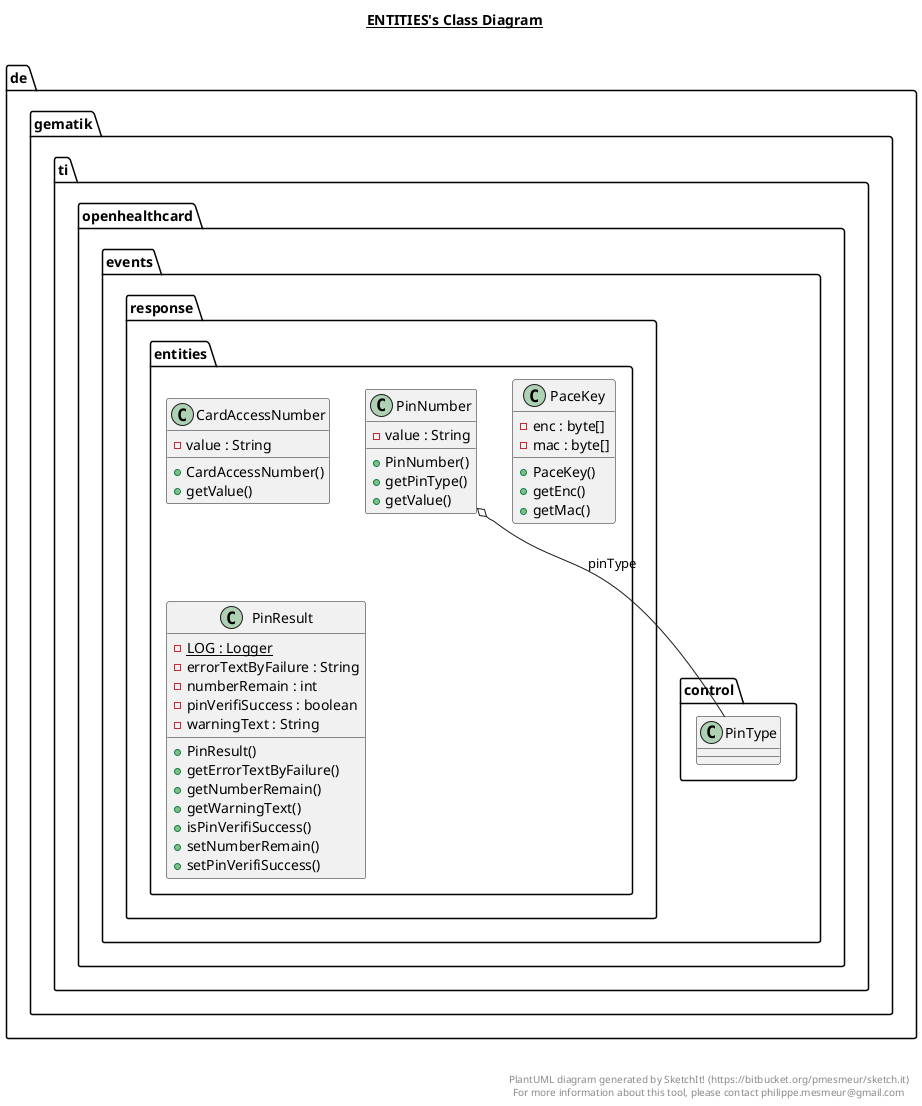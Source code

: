 @startuml

title __ENTITIES's Class Diagram__\n

  namespace de.gematik.ti.openhealthcard.events.response.entities {
    class de.gematik.ti.openhealthcard.events.response.entities.CardAccessNumber {
        - value : String
        + CardAccessNumber()
        + getValue()
    }
  }
  

  namespace de.gematik.ti.openhealthcard.events.response.entities {
    class de.gematik.ti.openhealthcard.events.response.entities.PaceKey {
        - enc : byte[]
        - mac : byte[]
        + PaceKey()
        + getEnc()
        + getMac()
    }
  }
  

  namespace de.gematik.ti.openhealthcard.events.response.entities {
    class de.gematik.ti.openhealthcard.events.response.entities.PinNumber {
        - value : String
        + PinNumber()
        + getPinType()
        + getValue()
    }
  }
  

  namespace de.gematik.ti.openhealthcard.events.response.entities {
    class de.gematik.ti.openhealthcard.events.response.entities.PinResult {
        {static} - LOG : Logger
        - errorTextByFailure : String
        - numberRemain : int
        - pinVerifiSuccess : boolean
        - warningText : String
        + PinResult()
        + getErrorTextByFailure()
        + getNumberRemain()
        + getWarningText()
        + isPinVerifiSuccess()
        + setNumberRemain()
        + setPinVerifiSuccess()
    }
  }
  

  de.gematik.ti.openhealthcard.events.response.entities.PinNumber o-- de.gematik.ti.openhealthcard.events.control.PinType : pinType


right footer


PlantUML diagram generated by SketchIt! (https://bitbucket.org/pmesmeur/sketch.it)
For more information about this tool, please contact philippe.mesmeur@gmail.com
endfooter

@enduml
